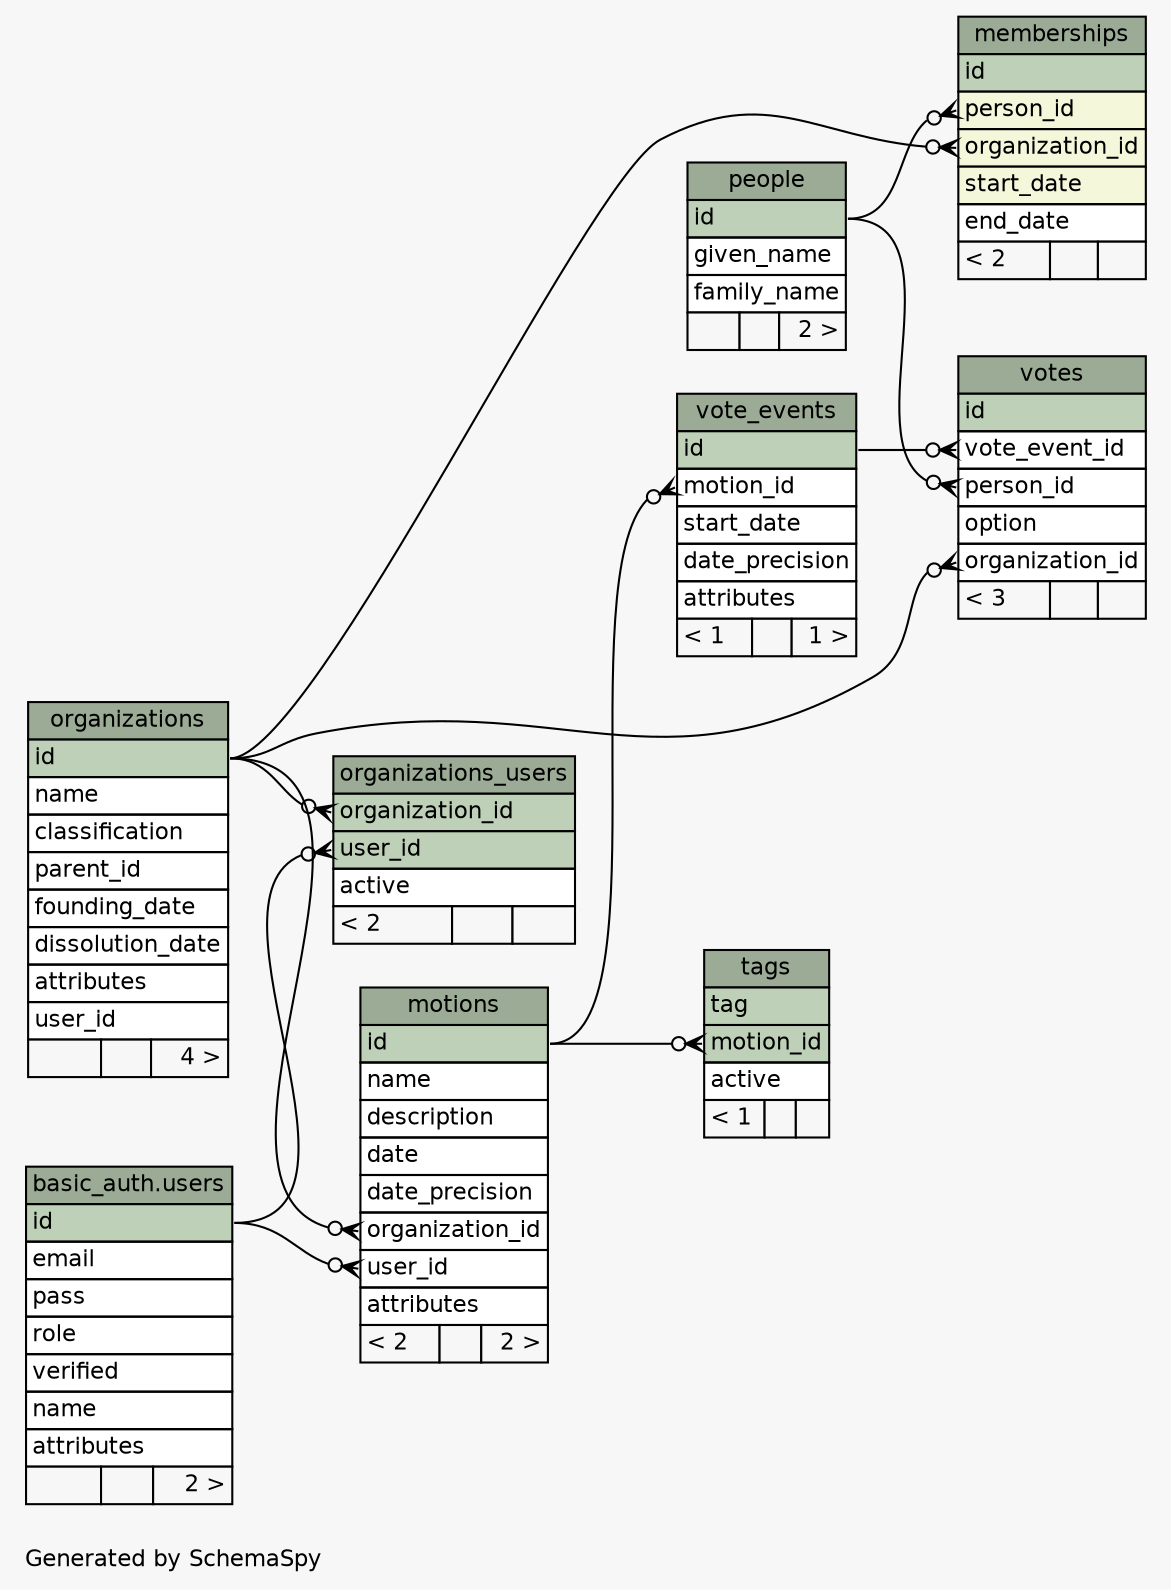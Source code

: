 // dot 2.36.0 on Linux 3.13.0-85-generic
// SchemaSpy rev 590
digraph "largeRelationshipsDiagram" {
  graph [
    rankdir="RL"
    bgcolor="#f7f7f7"
    label="\nGenerated by SchemaSpy"
    labeljust="l"
    nodesep="0.18"
    ranksep="0.46"
    fontname="Helvetica"
    fontsize="11"
  ];
  node [
    fontname="Helvetica"
    fontsize="11"
    shape="plaintext"
  ];
  edge [
    arrowsize="0.8"
  ];
  "memberships" [
    label=<
    <TABLE BORDER="0" CELLBORDER="1" CELLSPACING="0" BGCOLOR="#ffffff">
      <TR><TD COLSPAN="3" BGCOLOR="#9bab96" ALIGN="CENTER">memberships</TD></TR>
      <TR><TD PORT="id" COLSPAN="3" BGCOLOR="#bed1b8" ALIGN="LEFT">id</TD></TR>
      <TR><TD PORT="person_id" COLSPAN="3" BGCOLOR="#f4f7da" ALIGN="LEFT">person_id</TD></TR>
      <TR><TD PORT="organization_id" COLSPAN="3" BGCOLOR="#f4f7da" ALIGN="LEFT">organization_id</TD></TR>
      <TR><TD PORT="start_date" COLSPAN="3" BGCOLOR="#f4f7da" ALIGN="LEFT">start_date</TD></TR>
      <TR><TD PORT="end_date" COLSPAN="3" ALIGN="LEFT">end_date</TD></TR>
      <TR><TD ALIGN="LEFT" BGCOLOR="#f7f7f7">&lt; 2</TD><TD ALIGN="RIGHT" BGCOLOR="#f7f7f7">  </TD><TD ALIGN="RIGHT" BGCOLOR="#f7f7f7">  </TD></TR>
    </TABLE>>
    URL="tables/memberships.html"
    tooltip="memberships"
  ];
  "motions" [
    label=<
    <TABLE BORDER="0" CELLBORDER="1" CELLSPACING="0" BGCOLOR="#ffffff">
      <TR><TD COLSPAN="3" BGCOLOR="#9bab96" ALIGN="CENTER">motions</TD></TR>
      <TR><TD PORT="id" COLSPAN="3" BGCOLOR="#bed1b8" ALIGN="LEFT">id</TD></TR>
      <TR><TD PORT="name" COLSPAN="3" ALIGN="LEFT">name</TD></TR>
      <TR><TD PORT="description" COLSPAN="3" ALIGN="LEFT">description</TD></TR>
      <TR><TD PORT="date" COLSPAN="3" ALIGN="LEFT">date</TD></TR>
      <TR><TD PORT="date_precision" COLSPAN="3" ALIGN="LEFT">date_precision</TD></TR>
      <TR><TD PORT="organization_id" COLSPAN="3" ALIGN="LEFT">organization_id</TD></TR>
      <TR><TD PORT="user_id" COLSPAN="3" ALIGN="LEFT">user_id</TD></TR>
      <TR><TD PORT="attributes" COLSPAN="3" ALIGN="LEFT">attributes</TD></TR>
      <TR><TD ALIGN="LEFT" BGCOLOR="#f7f7f7">&lt; 2</TD><TD ALIGN="RIGHT" BGCOLOR="#f7f7f7">  </TD><TD ALIGN="RIGHT" BGCOLOR="#f7f7f7">2 &gt;</TD></TR>
    </TABLE>>
    URL="tables/motions.html"
    tooltip="motions"
  ];
  "organizations" [
    label=<
    <TABLE BORDER="0" CELLBORDER="1" CELLSPACING="0" BGCOLOR="#ffffff">
      <TR><TD COLSPAN="3" BGCOLOR="#9bab96" ALIGN="CENTER">organizations</TD></TR>
      <TR><TD PORT="id" COLSPAN="3" BGCOLOR="#bed1b8" ALIGN="LEFT">id</TD></TR>
      <TR><TD PORT="name" COLSPAN="3" ALIGN="LEFT">name</TD></TR>
      <TR><TD PORT="classification" COLSPAN="3" ALIGN="LEFT">classification</TD></TR>
      <TR><TD PORT="parent_id" COLSPAN="3" ALIGN="LEFT">parent_id</TD></TR>
      <TR><TD PORT="founding_date" COLSPAN="3" ALIGN="LEFT">founding_date</TD></TR>
      <TR><TD PORT="dissolution_date" COLSPAN="3" ALIGN="LEFT">dissolution_date</TD></TR>
      <TR><TD PORT="attributes" COLSPAN="3" ALIGN="LEFT">attributes</TD></TR>
      <TR><TD PORT="user_id" COLSPAN="3" ALIGN="LEFT">user_id</TD></TR>
      <TR><TD ALIGN="LEFT" BGCOLOR="#f7f7f7">  </TD><TD ALIGN="RIGHT" BGCOLOR="#f7f7f7">  </TD><TD ALIGN="RIGHT" BGCOLOR="#f7f7f7">4 &gt;</TD></TR>
    </TABLE>>
    URL="tables/organizations.html"
    tooltip="organizations"
  ];
  "organizations_users" [
    label=<
    <TABLE BORDER="0" CELLBORDER="1" CELLSPACING="0" BGCOLOR="#ffffff">
      <TR><TD COLSPAN="3" BGCOLOR="#9bab96" ALIGN="CENTER">organizations_users</TD></TR>
      <TR><TD PORT="organization_id" COLSPAN="3" BGCOLOR="#bed1b8" ALIGN="LEFT">organization_id</TD></TR>
      <TR><TD PORT="user_id" COLSPAN="3" BGCOLOR="#bed1b8" ALIGN="LEFT">user_id</TD></TR>
      <TR><TD PORT="active" COLSPAN="3" ALIGN="LEFT">active</TD></TR>
      <TR><TD ALIGN="LEFT" BGCOLOR="#f7f7f7">&lt; 2</TD><TD ALIGN="RIGHT" BGCOLOR="#f7f7f7">  </TD><TD ALIGN="RIGHT" BGCOLOR="#f7f7f7">  </TD></TR>
    </TABLE>>
    URL="tables/organizations_users.html"
    tooltip="organizations_users"
  ];
  "people" [
    label=<
    <TABLE BORDER="0" CELLBORDER="1" CELLSPACING="0" BGCOLOR="#ffffff">
      <TR><TD COLSPAN="3" BGCOLOR="#9bab96" ALIGN="CENTER">people</TD></TR>
      <TR><TD PORT="id" COLSPAN="3" BGCOLOR="#bed1b8" ALIGN="LEFT">id</TD></TR>
      <TR><TD PORT="given_name" COLSPAN="3" ALIGN="LEFT">given_name</TD></TR>
      <TR><TD PORT="family_name" COLSPAN="3" ALIGN="LEFT">family_name</TD></TR>
      <TR><TD ALIGN="LEFT" BGCOLOR="#f7f7f7">  </TD><TD ALIGN="RIGHT" BGCOLOR="#f7f7f7">  </TD><TD ALIGN="RIGHT" BGCOLOR="#f7f7f7">2 &gt;</TD></TR>
    </TABLE>>
    URL="tables/people.html"
    tooltip="people"
  ];
  "tags" [
    label=<
    <TABLE BORDER="0" CELLBORDER="1" CELLSPACING="0" BGCOLOR="#ffffff">
      <TR><TD COLSPAN="3" BGCOLOR="#9bab96" ALIGN="CENTER">tags</TD></TR>
      <TR><TD PORT="tag" COLSPAN="3" BGCOLOR="#bed1b8" ALIGN="LEFT">tag</TD></TR>
      <TR><TD PORT="motion_id" COLSPAN="3" BGCOLOR="#bed1b8" ALIGN="LEFT">motion_id</TD></TR>
      <TR><TD PORT="active" COLSPAN="3" ALIGN="LEFT">active</TD></TR>
      <TR><TD ALIGN="LEFT" BGCOLOR="#f7f7f7">&lt; 1</TD><TD ALIGN="RIGHT" BGCOLOR="#f7f7f7">  </TD><TD ALIGN="RIGHT" BGCOLOR="#f7f7f7">  </TD></TR>
    </TABLE>>
    URL="tables/tags.html"
    tooltip="tags"
  ];
  "basic_auth.users" [
    label=<
    <TABLE BORDER="0" CELLBORDER="1" CELLSPACING="0" BGCOLOR="#ffffff">
      <TR><TD COLSPAN="3" BGCOLOR="#9bab96" ALIGN="CENTER">basic_auth.users</TD></TR>
      <TR><TD PORT="id" COLSPAN="3" BGCOLOR="#bed1b8" ALIGN="LEFT">id</TD></TR>
      <TR><TD PORT="email" COLSPAN="3" ALIGN="LEFT">email</TD></TR>
      <TR><TD PORT="pass" COLSPAN="3" ALIGN="LEFT">pass</TD></TR>
      <TR><TD PORT="role" COLSPAN="3" ALIGN="LEFT">role</TD></TR>
      <TR><TD PORT="verified" COLSPAN="3" ALIGN="LEFT">verified</TD></TR>
      <TR><TD PORT="name" COLSPAN="3" ALIGN="LEFT">name</TD></TR>
      <TR><TD PORT="attributes" COLSPAN="3" ALIGN="LEFT">attributes</TD></TR>
      <TR><TD ALIGN="LEFT" BGCOLOR="#f7f7f7">  </TD><TD ALIGN="RIGHT" BGCOLOR="#f7f7f7">  </TD><TD ALIGN="RIGHT" BGCOLOR="#f7f7f7">2 &gt;</TD></TR>
    </TABLE>>
    tooltip="basic_auth.users"
  ];
  "vote_events" [
    label=<
    <TABLE BORDER="0" CELLBORDER="1" CELLSPACING="0" BGCOLOR="#ffffff">
      <TR><TD COLSPAN="3" BGCOLOR="#9bab96" ALIGN="CENTER">vote_events</TD></TR>
      <TR><TD PORT="id" COLSPAN="3" BGCOLOR="#bed1b8" ALIGN="LEFT">id</TD></TR>
      <TR><TD PORT="motion_id" COLSPAN="3" ALIGN="LEFT">motion_id</TD></TR>
      <TR><TD PORT="start_date" COLSPAN="3" ALIGN="LEFT">start_date</TD></TR>
      <TR><TD PORT="date_precision" COLSPAN="3" ALIGN="LEFT">date_precision</TD></TR>
      <TR><TD PORT="attributes" COLSPAN="3" ALIGN="LEFT">attributes</TD></TR>
      <TR><TD ALIGN="LEFT" BGCOLOR="#f7f7f7">&lt; 1</TD><TD ALIGN="RIGHT" BGCOLOR="#f7f7f7">  </TD><TD ALIGN="RIGHT" BGCOLOR="#f7f7f7">1 &gt;</TD></TR>
    </TABLE>>
    URL="tables/vote_events.html"
    tooltip="vote_events"
  ];
  "votes" [
    label=<
    <TABLE BORDER="0" CELLBORDER="1" CELLSPACING="0" BGCOLOR="#ffffff">
      <TR><TD COLSPAN="3" BGCOLOR="#9bab96" ALIGN="CENTER">votes</TD></TR>
      <TR><TD PORT="id" COLSPAN="3" BGCOLOR="#bed1b8" ALIGN="LEFT">id</TD></TR>
      <TR><TD PORT="vote_event_id" COLSPAN="3" ALIGN="LEFT">vote_event_id</TD></TR>
      <TR><TD PORT="person_id" COLSPAN="3" ALIGN="LEFT">person_id</TD></TR>
      <TR><TD PORT="option" COLSPAN="3" ALIGN="LEFT">option</TD></TR>
      <TR><TD PORT="organization_id" COLSPAN="3" ALIGN="LEFT">organization_id</TD></TR>
      <TR><TD ALIGN="LEFT" BGCOLOR="#f7f7f7">&lt; 3</TD><TD ALIGN="RIGHT" BGCOLOR="#f7f7f7">  </TD><TD ALIGN="RIGHT" BGCOLOR="#f7f7f7">  </TD></TR>
    </TABLE>>
    URL="tables/votes.html"
    tooltip="votes"
  ];
  "memberships":"organization_id":w -> "organizations":"id":e [arrowhead=none dir=back arrowtail=crowodot];
  "memberships":"person_id":w -> "people":"id":e [arrowhead=none dir=back arrowtail=crowodot];
  "motions":"organization_id":w -> "organizations":"id":e [arrowhead=none dir=back arrowtail=crowodot];
  "motions":"user_id":w -> "basic_auth.users":"id":e [arrowhead=none dir=back arrowtail=crowodot];
  "organizations_users":"organization_id":w -> "organizations":"id":e [arrowhead=none dir=back arrowtail=crowodot];
  "organizations_users":"user_id":w -> "basic_auth.users":"id":e [arrowhead=none dir=back arrowtail=crowodot];
  "tags":"motion_id":w -> "motions":"id":e [arrowhead=none dir=back arrowtail=crowodot];
  "vote_events":"motion_id":w -> "motions":"id":e [arrowhead=none dir=back arrowtail=crowodot];
  "votes":"organization_id":w -> "organizations":"id":e [arrowhead=none dir=back arrowtail=crowodot];
  "votes":"person_id":w -> "people":"id":e [arrowhead=none dir=back arrowtail=crowodot];
  "votes":"vote_event_id":w -> "vote_events":"id":e [arrowhead=none dir=back arrowtail=crowodot];
}
